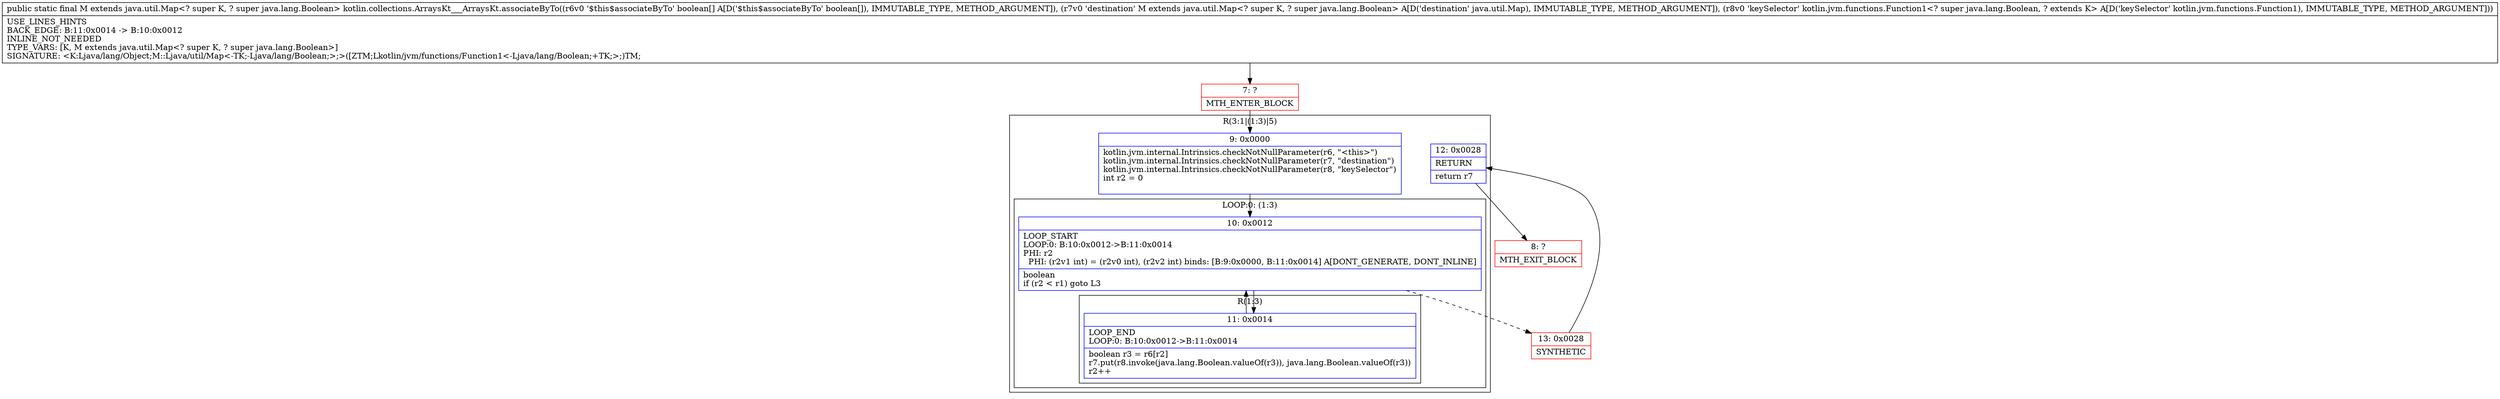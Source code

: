 digraph "CFG forkotlin.collections.ArraysKt___ArraysKt.associateByTo([ZLjava\/util\/Map;Lkotlin\/jvm\/functions\/Function1;)Ljava\/util\/Map;" {
subgraph cluster_Region_177381353 {
label = "R(3:1|(1:3)|5)";
node [shape=record,color=blue];
Node_9 [shape=record,label="{9\:\ 0x0000|kotlin.jvm.internal.Intrinsics.checkNotNullParameter(r6, \"\<this\>\")\lkotlin.jvm.internal.Intrinsics.checkNotNullParameter(r7, \"destination\")\lkotlin.jvm.internal.Intrinsics.checkNotNullParameter(r8, \"keySelector\")\lint r2 = 0\l\l}"];
subgraph cluster_LoopRegion_1901879749 {
label = "LOOP:0: (1:3)";
node [shape=record,color=blue];
Node_10 [shape=record,label="{10\:\ 0x0012|LOOP_START\lLOOP:0: B:10:0x0012\-\>B:11:0x0014\lPHI: r2 \l  PHI: (r2v1 int) = (r2v0 int), (r2v2 int) binds: [B:9:0x0000, B:11:0x0014] A[DONT_GENERATE, DONT_INLINE]\l|boolean \lif (r2 \< r1) goto L3\l}"];
subgraph cluster_Region_1896937395 {
label = "R(1:3)";
node [shape=record,color=blue];
Node_11 [shape=record,label="{11\:\ 0x0014|LOOP_END\lLOOP:0: B:10:0x0012\-\>B:11:0x0014\l|boolean r3 = r6[r2]\lr7.put(r8.invoke(java.lang.Boolean.valueOf(r3)), java.lang.Boolean.valueOf(r3))\lr2++\l}"];
}
}
Node_12 [shape=record,label="{12\:\ 0x0028|RETURN\l|return r7\l}"];
}
Node_7 [shape=record,color=red,label="{7\:\ ?|MTH_ENTER_BLOCK\l}"];
Node_13 [shape=record,color=red,label="{13\:\ 0x0028|SYNTHETIC\l}"];
Node_8 [shape=record,color=red,label="{8\:\ ?|MTH_EXIT_BLOCK\l}"];
MethodNode[shape=record,label="{public static final M extends java.util.Map\<? super K, ? super java.lang.Boolean\> kotlin.collections.ArraysKt___ArraysKt.associateByTo((r6v0 '$this$associateByTo' boolean[] A[D('$this$associateByTo' boolean[]), IMMUTABLE_TYPE, METHOD_ARGUMENT]), (r7v0 'destination' M extends java.util.Map\<? super K, ? super java.lang.Boolean\> A[D('destination' java.util.Map), IMMUTABLE_TYPE, METHOD_ARGUMENT]), (r8v0 'keySelector' kotlin.jvm.functions.Function1\<? super java.lang.Boolean, ? extends K\> A[D('keySelector' kotlin.jvm.functions.Function1), IMMUTABLE_TYPE, METHOD_ARGUMENT]))  | USE_LINES_HINTS\lBACK_EDGE: B:11:0x0014 \-\> B:10:0x0012\lINLINE_NOT_NEEDED\lTYPE_VARS: [K, M extends java.util.Map\<? super K, ? super java.lang.Boolean\>]\lSIGNATURE: \<K:Ljava\/lang\/Object;M::Ljava\/util\/Map\<\-TK;\-Ljava\/lang\/Boolean;\>;\>([ZTM;Lkotlin\/jvm\/functions\/Function1\<\-Ljava\/lang\/Boolean;+TK;\>;)TM;\l}"];
MethodNode -> Node_7;Node_9 -> Node_10;
Node_10 -> Node_11;
Node_10 -> Node_13[style=dashed];
Node_11 -> Node_10;
Node_12 -> Node_8;
Node_7 -> Node_9;
Node_13 -> Node_12;
}

